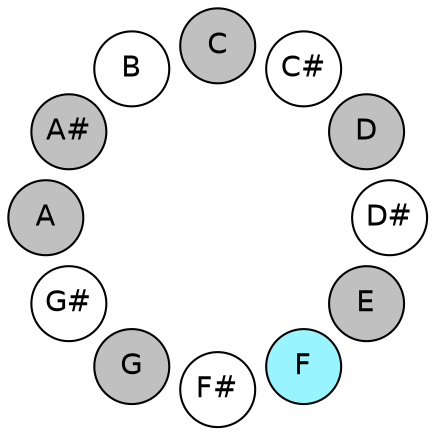 
graph {

layout = circo;
mindist = .1

node [shape = circle, fontname = Helvetica, margin = 0, style = filled]
edge [style=invis]

subgraph 1 {
	"E" -- "F" -- "F#" -- "G" -- "G#" -- "A" -- "A#" -- "B" -- "C" -- "C#" -- "D" -- "D#" -- "E"
}

"C" [fillcolor = gray];
"C#" [fillcolor = white];
"D" [fillcolor = gray];
"D#" [fillcolor = white];
"E" [fillcolor = gray];
"F" [fillcolor = cadetblue1];
"F#" [fillcolor = white];
"G" [fillcolor = gray];
"G#" [fillcolor = white];
"A" [fillcolor = gray];
"A#" [fillcolor = gray];
"B" [fillcolor = white];
}
